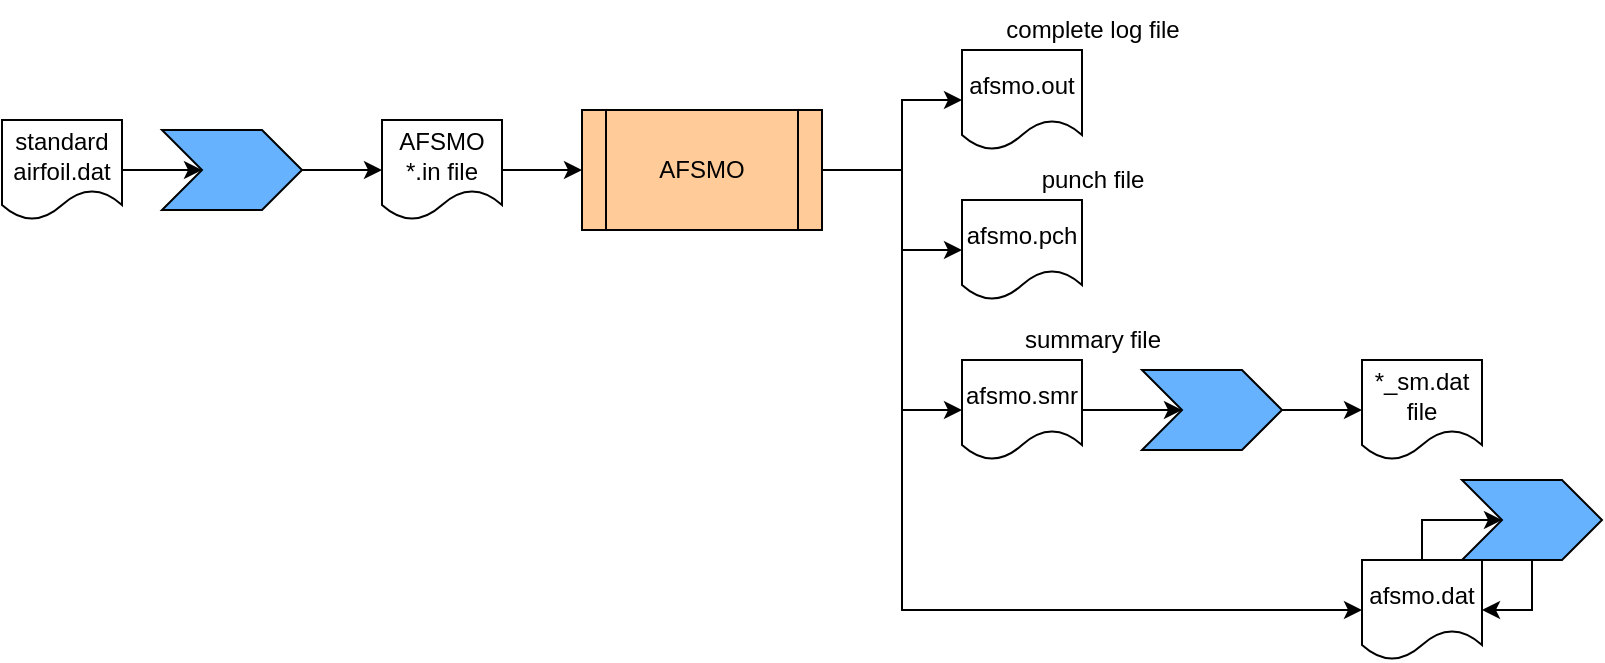 <mxfile version="21.7.2" type="device">
  <diagram name="Page-1" id="LH6eCBNkZ7ogsg8KVaG-">
    <mxGraphModel dx="1674" dy="758" grid="1" gridSize="10" guides="1" tooltips="1" connect="1" arrows="1" fold="1" page="1" pageScale="1" pageWidth="850" pageHeight="1100" math="0" shadow="0">
      <root>
        <mxCell id="0" />
        <mxCell id="1" parent="0" />
        <mxCell id="CQ5LEJ3_GZy-oNAatKOw-15" style="edgeStyle=orthogonalEdgeStyle;rounded=0;orthogonalLoop=1;jettySize=auto;html=1;" edge="1" parent="1" source="CQ5LEJ3_GZy-oNAatKOw-1" target="CQ5LEJ3_GZy-oNAatKOw-2">
          <mxGeometry relative="1" as="geometry" />
        </mxCell>
        <mxCell id="CQ5LEJ3_GZy-oNAatKOw-1" value="standard airfoil.dat" style="shape=document;whiteSpace=wrap;html=1;boundedLbl=1;" vertex="1" parent="1">
          <mxGeometry x="150" y="200" width="60" height="50" as="geometry" />
        </mxCell>
        <mxCell id="CQ5LEJ3_GZy-oNAatKOw-16" style="edgeStyle=orthogonalEdgeStyle;rounded=0;orthogonalLoop=1;jettySize=auto;html=1;entryX=0;entryY=0.5;entryDx=0;entryDy=0;" edge="1" parent="1" source="CQ5LEJ3_GZy-oNAatKOw-2" target="CQ5LEJ3_GZy-oNAatKOw-4">
          <mxGeometry relative="1" as="geometry" />
        </mxCell>
        <mxCell id="CQ5LEJ3_GZy-oNAatKOw-2" value="" style="shape=step;perimeter=stepPerimeter;whiteSpace=wrap;html=1;fixedSize=1;fillColor=#66B2FF;" vertex="1" parent="1">
          <mxGeometry x="230" y="205" width="70" height="40" as="geometry" />
        </mxCell>
        <mxCell id="CQ5LEJ3_GZy-oNAatKOw-17" style="edgeStyle=orthogonalEdgeStyle;rounded=0;orthogonalLoop=1;jettySize=auto;html=1;entryX=0;entryY=0.5;entryDx=0;entryDy=0;" edge="1" parent="1" source="CQ5LEJ3_GZy-oNAatKOw-4" target="CQ5LEJ3_GZy-oNAatKOw-5">
          <mxGeometry relative="1" as="geometry" />
        </mxCell>
        <mxCell id="CQ5LEJ3_GZy-oNAatKOw-4" value="AFSMO *.in file" style="shape=document;whiteSpace=wrap;html=1;boundedLbl=1;" vertex="1" parent="1">
          <mxGeometry x="340" y="200" width="60" height="50" as="geometry" />
        </mxCell>
        <mxCell id="CQ5LEJ3_GZy-oNAatKOw-11" style="edgeStyle=orthogonalEdgeStyle;rounded=0;orthogonalLoop=1;jettySize=auto;html=1;entryX=0;entryY=0.5;entryDx=0;entryDy=0;" edge="1" parent="1" source="CQ5LEJ3_GZy-oNAatKOw-5" target="CQ5LEJ3_GZy-oNAatKOw-7">
          <mxGeometry relative="1" as="geometry">
            <Array as="points">
              <mxPoint x="600" y="225" />
              <mxPoint x="600" y="190" />
            </Array>
          </mxGeometry>
        </mxCell>
        <mxCell id="CQ5LEJ3_GZy-oNAatKOw-12" style="edgeStyle=orthogonalEdgeStyle;rounded=0;orthogonalLoop=1;jettySize=auto;html=1;" edge="1" parent="1" source="CQ5LEJ3_GZy-oNAatKOw-5" target="CQ5LEJ3_GZy-oNAatKOw-8">
          <mxGeometry relative="1" as="geometry">
            <Array as="points">
              <mxPoint x="600" y="225" />
              <mxPoint x="600" y="265" />
            </Array>
          </mxGeometry>
        </mxCell>
        <mxCell id="CQ5LEJ3_GZy-oNAatKOw-13" style="edgeStyle=orthogonalEdgeStyle;rounded=0;orthogonalLoop=1;jettySize=auto;html=1;entryX=0;entryY=0.5;entryDx=0;entryDy=0;" edge="1" parent="1" source="CQ5LEJ3_GZy-oNAatKOw-5" target="CQ5LEJ3_GZy-oNAatKOw-9">
          <mxGeometry relative="1" as="geometry">
            <Array as="points">
              <mxPoint x="600" y="225" />
              <mxPoint x="600" y="345" />
            </Array>
          </mxGeometry>
        </mxCell>
        <mxCell id="CQ5LEJ3_GZy-oNAatKOw-28" style="edgeStyle=orthogonalEdgeStyle;rounded=0;orthogonalLoop=1;jettySize=auto;html=1;entryX=0;entryY=0.5;entryDx=0;entryDy=0;" edge="1" parent="1" source="CQ5LEJ3_GZy-oNAatKOw-5" target="CQ5LEJ3_GZy-oNAatKOw-6">
          <mxGeometry relative="1" as="geometry">
            <Array as="points">
              <mxPoint x="600" y="225" />
              <mxPoint x="600" y="445" />
            </Array>
          </mxGeometry>
        </mxCell>
        <mxCell id="CQ5LEJ3_GZy-oNAatKOw-5" value="AFSMO" style="shape=process;whiteSpace=wrap;html=1;backgroundOutline=1;fillColor=#FFCC99;" vertex="1" parent="1">
          <mxGeometry x="440" y="195" width="120" height="60" as="geometry" />
        </mxCell>
        <mxCell id="CQ5LEJ3_GZy-oNAatKOw-33" style="edgeStyle=orthogonalEdgeStyle;rounded=0;orthogonalLoop=1;jettySize=auto;html=1;entryX=0;entryY=0.5;entryDx=0;entryDy=0;" edge="1" parent="1" source="CQ5LEJ3_GZy-oNAatKOw-6" target="CQ5LEJ3_GZy-oNAatKOw-19">
          <mxGeometry relative="1" as="geometry" />
        </mxCell>
        <mxCell id="CQ5LEJ3_GZy-oNAatKOw-6" value="afsmo.dat" style="shape=document;whiteSpace=wrap;html=1;boundedLbl=1;" vertex="1" parent="1">
          <mxGeometry x="830" y="420" width="60" height="50" as="geometry" />
        </mxCell>
        <mxCell id="CQ5LEJ3_GZy-oNAatKOw-7" value="afsmo.out" style="shape=document;whiteSpace=wrap;html=1;boundedLbl=1;" vertex="1" parent="1">
          <mxGeometry x="630" y="165" width="60" height="50" as="geometry" />
        </mxCell>
        <mxCell id="CQ5LEJ3_GZy-oNAatKOw-8" value="afsmo.pch" style="shape=document;whiteSpace=wrap;html=1;boundedLbl=1;" vertex="1" parent="1">
          <mxGeometry x="630" y="240" width="60" height="50" as="geometry" />
        </mxCell>
        <mxCell id="CQ5LEJ3_GZy-oNAatKOw-24" style="edgeStyle=orthogonalEdgeStyle;rounded=0;orthogonalLoop=1;jettySize=auto;html=1;entryX=0;entryY=0.5;entryDx=0;entryDy=0;" edge="1" parent="1" source="CQ5LEJ3_GZy-oNAatKOw-9" target="CQ5LEJ3_GZy-oNAatKOw-23">
          <mxGeometry relative="1" as="geometry" />
        </mxCell>
        <mxCell id="CQ5LEJ3_GZy-oNAatKOw-9" value="afsmo.smr" style="shape=document;whiteSpace=wrap;html=1;boundedLbl=1;" vertex="1" parent="1">
          <mxGeometry x="630" y="320" width="60" height="50" as="geometry" />
        </mxCell>
        <mxCell id="CQ5LEJ3_GZy-oNAatKOw-34" style="edgeStyle=orthogonalEdgeStyle;rounded=0;orthogonalLoop=1;jettySize=auto;html=1;entryX=1;entryY=0.5;entryDx=0;entryDy=0;" edge="1" parent="1" source="CQ5LEJ3_GZy-oNAatKOw-19" target="CQ5LEJ3_GZy-oNAatKOw-6">
          <mxGeometry relative="1" as="geometry" />
        </mxCell>
        <mxCell id="CQ5LEJ3_GZy-oNAatKOw-19" value="" style="shape=step;perimeter=stepPerimeter;whiteSpace=wrap;html=1;fixedSize=1;fillColor=#66B2FF;" vertex="1" parent="1">
          <mxGeometry x="880" y="380" width="70" height="40" as="geometry" />
        </mxCell>
        <mxCell id="CQ5LEJ3_GZy-oNAatKOw-27" style="edgeStyle=orthogonalEdgeStyle;rounded=0;orthogonalLoop=1;jettySize=auto;html=1;entryX=0;entryY=0.5;entryDx=0;entryDy=0;" edge="1" parent="1" source="CQ5LEJ3_GZy-oNAatKOw-23" target="CQ5LEJ3_GZy-oNAatKOw-26">
          <mxGeometry relative="1" as="geometry" />
        </mxCell>
        <mxCell id="CQ5LEJ3_GZy-oNAatKOw-23" value="" style="shape=step;perimeter=stepPerimeter;whiteSpace=wrap;html=1;fixedSize=1;fillColor=#66B2FF;" vertex="1" parent="1">
          <mxGeometry x="720" y="325" width="70" height="40" as="geometry" />
        </mxCell>
        <mxCell id="CQ5LEJ3_GZy-oNAatKOw-26" value="*_sm.dat file" style="shape=document;whiteSpace=wrap;html=1;boundedLbl=1;" vertex="1" parent="1">
          <mxGeometry x="830" y="320" width="60" height="50" as="geometry" />
        </mxCell>
        <mxCell id="CQ5LEJ3_GZy-oNAatKOw-30" value="complete log file" style="text;html=1;align=center;verticalAlign=middle;resizable=0;points=[];autosize=1;strokeColor=none;fillColor=none;" vertex="1" parent="1">
          <mxGeometry x="640" y="140" width="110" height="30" as="geometry" />
        </mxCell>
        <mxCell id="CQ5LEJ3_GZy-oNAatKOw-31" value="punch file" style="text;html=1;align=center;verticalAlign=middle;resizable=0;points=[];autosize=1;strokeColor=none;fillColor=none;" vertex="1" parent="1">
          <mxGeometry x="660" y="215" width="70" height="30" as="geometry" />
        </mxCell>
        <mxCell id="CQ5LEJ3_GZy-oNAatKOw-32" value="summary file" style="text;html=1;align=center;verticalAlign=middle;resizable=0;points=[];autosize=1;strokeColor=none;fillColor=none;" vertex="1" parent="1">
          <mxGeometry x="650" y="295" width="90" height="30" as="geometry" />
        </mxCell>
      </root>
    </mxGraphModel>
  </diagram>
</mxfile>

